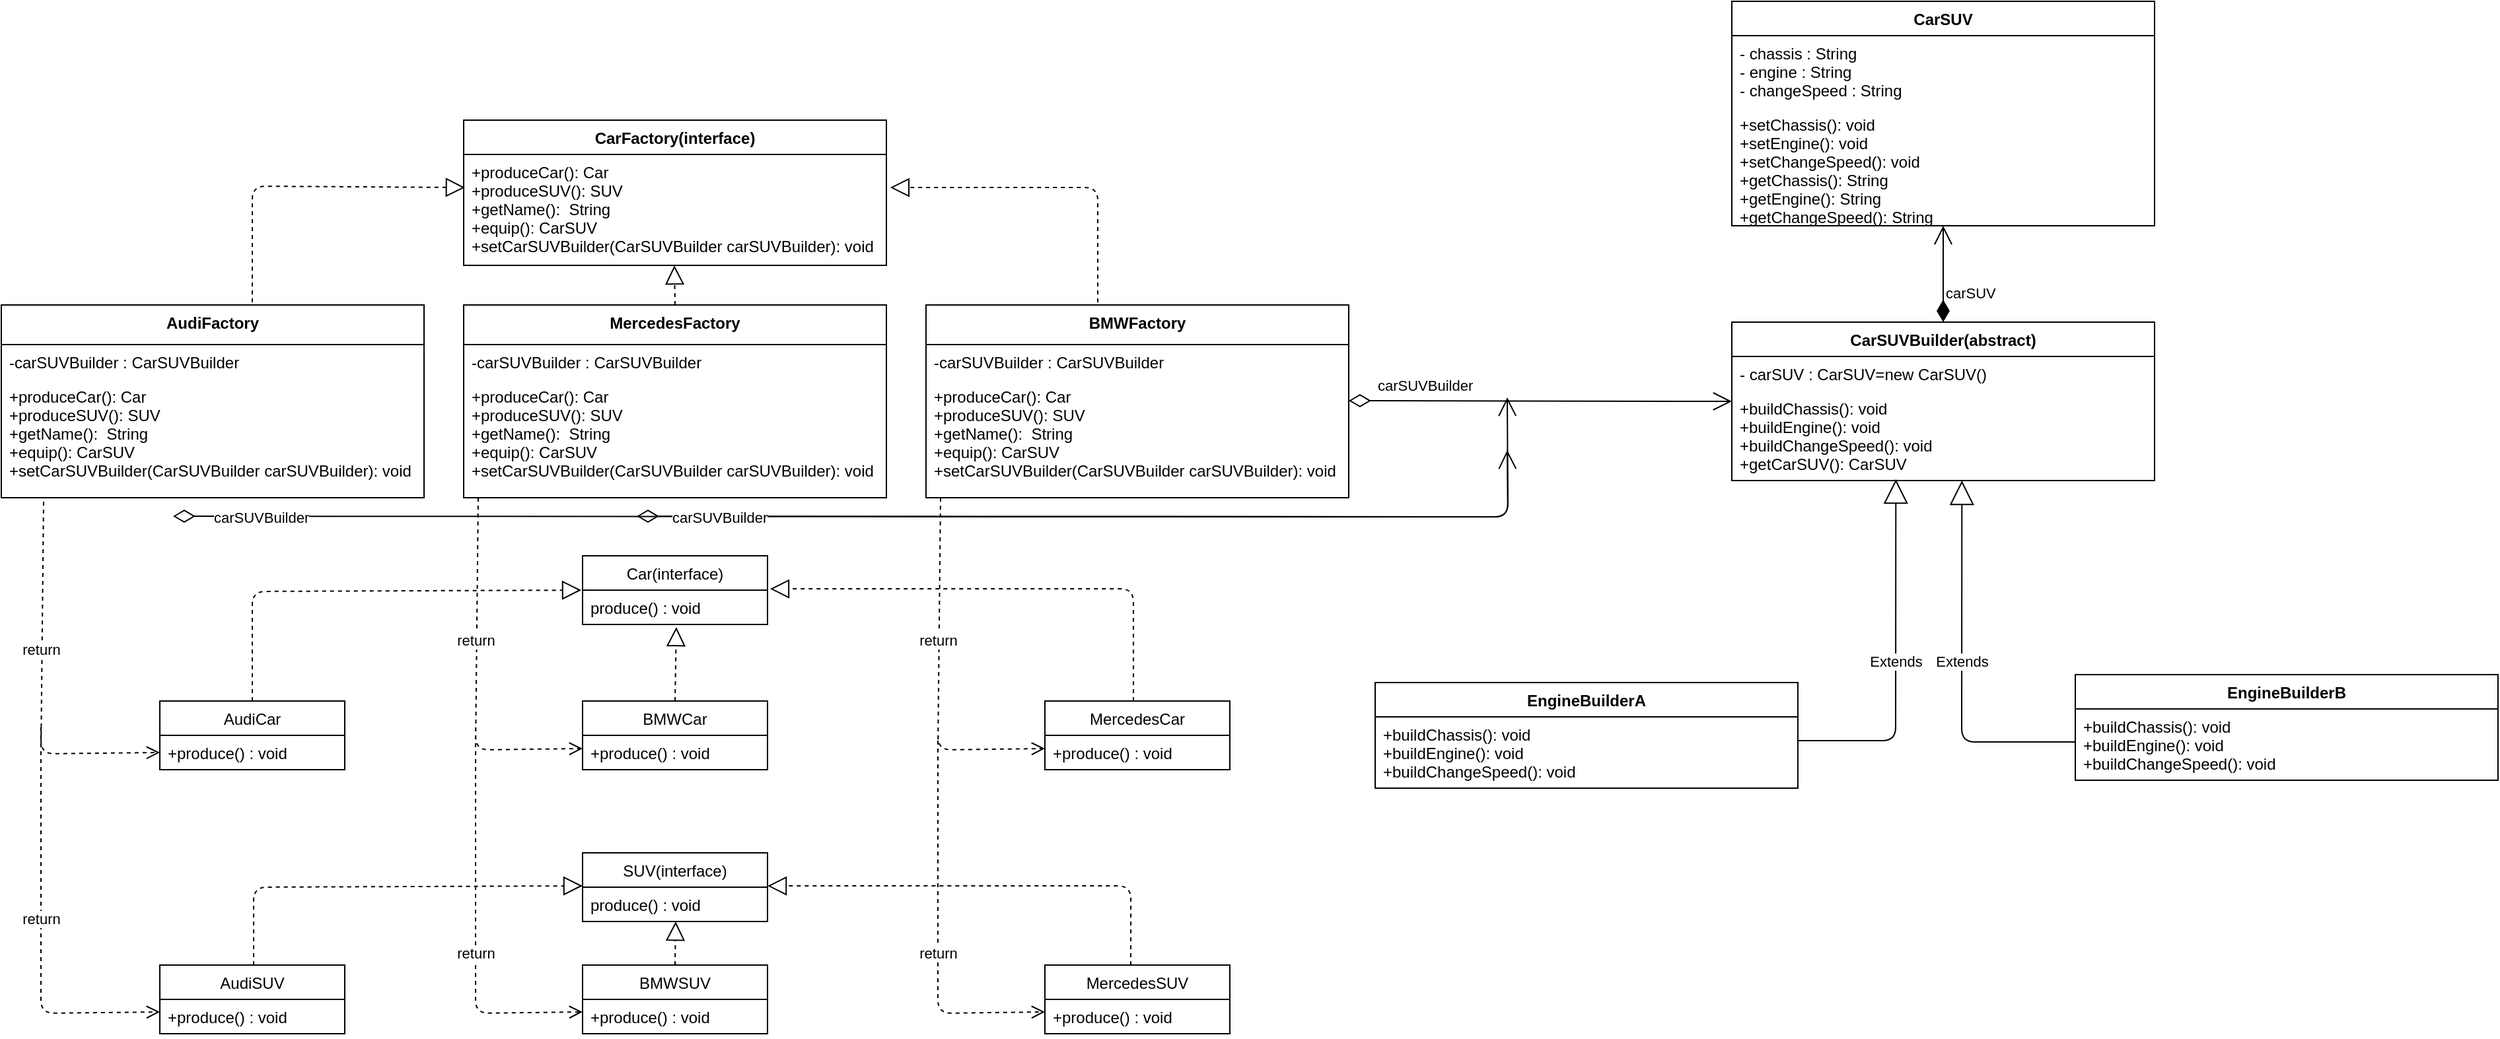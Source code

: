 <mxfile version="14.6.6" type="github">
  <diagram name="Page-1" id="b5b7bab2-c9e2-2cf4-8b2a-24fd1a2a6d21">
    <mxGraphModel dx="1874" dy="1962" grid="1" gridSize="10" guides="1" tooltips="1" connect="1" arrows="1" fold="1" page="1" pageScale="1" pageWidth="827" pageHeight="1169" background="#ffffff" math="0" shadow="0">
      <root>
        <mxCell id="0" />
        <mxCell id="1" parent="0" />
        <mxCell id="C-2h_M_YmA_aKoKcY5in-6" value="CarFactory(interface)" style="swimlane;fontStyle=1;align=center;verticalAlign=top;childLayout=stackLayout;horizontal=1;startSize=26;horizontalStack=0;resizeParent=1;resizeParentMax=0;resizeLast=0;collapsible=1;marginBottom=0;" parent="1" vertex="1">
          <mxGeometry x="360" y="30" width="320" height="110" as="geometry">
            <mxRectangle x="360" y="30" width="150" height="26" as="alternateBounds" />
          </mxGeometry>
        </mxCell>
        <mxCell id="C-2h_M_YmA_aKoKcY5in-7" value="+produceCar(): Car&#xa;+produceSUV(): SUV&#xa;+getName():  String&#xa;+equip(): CarSUV&#xa;+setCarSUVBuilder(CarSUVBuilder carSUVBuilder): void" style="text;strokeColor=none;fillColor=none;align=left;verticalAlign=top;spacingLeft=4;spacingRight=4;overflow=hidden;rotatable=0;points=[[0,0.5],[1,0.5]];portConstraint=eastwest;" parent="C-2h_M_YmA_aKoKcY5in-6" vertex="1">
          <mxGeometry y="26" width="320" height="84" as="geometry" />
        </mxCell>
        <mxCell id="C-2h_M_YmA_aKoKcY5in-10" value="AudiFactory" style="swimlane;fontStyle=1;align=center;verticalAlign=top;childLayout=stackLayout;horizontal=1;startSize=30;horizontalStack=0;resizeParent=1;resizeParentMax=0;resizeLast=0;collapsible=1;marginBottom=0;" parent="1" vertex="1">
          <mxGeometry x="10" y="170" width="320" height="146" as="geometry">
            <mxRectangle x="200" y="20" width="150" height="26" as="alternateBounds" />
          </mxGeometry>
        </mxCell>
        <mxCell id="C-2h_M_YmA_aKoKcY5in-16" value="-carSUVBuilder : CarSUVBuilder" style="text;strokeColor=none;fillColor=none;align=left;verticalAlign=top;spacingLeft=4;spacingRight=4;overflow=hidden;rotatable=0;points=[[0,0.5],[1,0.5]];portConstraint=eastwest;" parent="C-2h_M_YmA_aKoKcY5in-10" vertex="1">
          <mxGeometry y="30" width="320" height="26" as="geometry" />
        </mxCell>
        <mxCell id="C-2h_M_YmA_aKoKcY5in-11" value="+produceCar(): Car&#xa;+produceSUV(): SUV&#xa;+getName():  String&#xa;+equip(): CarSUV&#xa;+setCarSUVBuilder(CarSUVBuilder carSUVBuilder): void" style="text;strokeColor=none;fillColor=none;align=left;verticalAlign=top;spacingLeft=4;spacingRight=4;overflow=hidden;rotatable=0;points=[[0,0.5],[1,0.5]];portConstraint=eastwest;" parent="C-2h_M_YmA_aKoKcY5in-10" vertex="1">
          <mxGeometry y="56" width="320" height="90" as="geometry" />
        </mxCell>
        <mxCell id="C-2h_M_YmA_aKoKcY5in-17" value="MercedesFactory" style="swimlane;fontStyle=1;align=center;verticalAlign=top;childLayout=stackLayout;horizontal=1;startSize=30;horizontalStack=0;resizeParent=1;resizeParentMax=0;resizeLast=0;collapsible=1;marginBottom=0;" parent="1" vertex="1">
          <mxGeometry x="360" y="170" width="320" height="146" as="geometry">
            <mxRectangle x="200" y="20" width="150" height="26" as="alternateBounds" />
          </mxGeometry>
        </mxCell>
        <mxCell id="C-2h_M_YmA_aKoKcY5in-18" value="-carSUVBuilder : CarSUVBuilder" style="text;strokeColor=none;fillColor=none;align=left;verticalAlign=top;spacingLeft=4;spacingRight=4;overflow=hidden;rotatable=0;points=[[0,0.5],[1,0.5]];portConstraint=eastwest;" parent="C-2h_M_YmA_aKoKcY5in-17" vertex="1">
          <mxGeometry y="30" width="320" height="26" as="geometry" />
        </mxCell>
        <mxCell id="C-2h_M_YmA_aKoKcY5in-19" value="+produceCar(): Car&#xa;+produceSUV(): SUV&#xa;+getName():  String&#xa;+equip(): CarSUV&#xa;+setCarSUVBuilder(CarSUVBuilder carSUVBuilder): void" style="text;strokeColor=none;fillColor=none;align=left;verticalAlign=top;spacingLeft=4;spacingRight=4;overflow=hidden;rotatable=0;points=[[0,0.5],[1,0.5]];portConstraint=eastwest;" parent="C-2h_M_YmA_aKoKcY5in-17" vertex="1">
          <mxGeometry y="56" width="320" height="90" as="geometry" />
        </mxCell>
        <mxCell id="C-2h_M_YmA_aKoKcY5in-20" value="BMWFactory" style="swimlane;fontStyle=1;align=center;verticalAlign=top;childLayout=stackLayout;horizontal=1;startSize=30;horizontalStack=0;resizeParent=1;resizeParentMax=0;resizeLast=0;collapsible=1;marginBottom=0;" parent="1" vertex="1">
          <mxGeometry x="710" y="170" width="320" height="146" as="geometry">
            <mxRectangle x="200" y="20" width="150" height="26" as="alternateBounds" />
          </mxGeometry>
        </mxCell>
        <mxCell id="C-2h_M_YmA_aKoKcY5in-21" value="-carSUVBuilder : CarSUVBuilder" style="text;strokeColor=none;fillColor=none;align=left;verticalAlign=top;spacingLeft=4;spacingRight=4;overflow=hidden;rotatable=0;points=[[0,0.5],[1,0.5]];portConstraint=eastwest;" parent="C-2h_M_YmA_aKoKcY5in-20" vertex="1">
          <mxGeometry y="30" width="320" height="26" as="geometry" />
        </mxCell>
        <mxCell id="C-2h_M_YmA_aKoKcY5in-22" value="+produceCar(): Car&#xa;+produceSUV(): SUV&#xa;+getName():  String&#xa;+equip(): CarSUV&#xa;+setCarSUVBuilder(CarSUVBuilder carSUVBuilder): void" style="text;strokeColor=none;fillColor=none;align=left;verticalAlign=top;spacingLeft=4;spacingRight=4;overflow=hidden;rotatable=0;points=[[0,0.5],[1,0.5]];portConstraint=eastwest;" parent="C-2h_M_YmA_aKoKcY5in-20" vertex="1">
          <mxGeometry y="56" width="320" height="90" as="geometry" />
        </mxCell>
        <mxCell id="C-2h_M_YmA_aKoKcY5in-23" value="" style="endArrow=block;dashed=1;endFill=0;endSize=12;html=1;entryX=0.003;entryY=0.298;entryDx=0;entryDy=0;entryPerimeter=0;" parent="1" target="C-2h_M_YmA_aKoKcY5in-7" edge="1">
          <mxGeometry width="160" relative="1" as="geometry">
            <mxPoint x="200" y="168" as="sourcePoint" />
            <mxPoint x="360" y="85" as="targetPoint" />
            <Array as="points">
              <mxPoint x="200" y="80" />
            </Array>
          </mxGeometry>
        </mxCell>
        <mxCell id="C-2h_M_YmA_aKoKcY5in-24" value="" style="endArrow=block;dashed=1;endFill=0;endSize=12;html=1;" parent="1" edge="1">
          <mxGeometry width="160" relative="1" as="geometry">
            <mxPoint x="520" y="170" as="sourcePoint" />
            <mxPoint x="519.5" y="140" as="targetPoint" />
          </mxGeometry>
        </mxCell>
        <mxCell id="C-2h_M_YmA_aKoKcY5in-25" value="" style="endArrow=block;dashed=1;endFill=0;endSize=12;html=1;entryX=1.009;entryY=0.298;entryDx=0;entryDy=0;entryPerimeter=0;" parent="1" target="C-2h_M_YmA_aKoKcY5in-7" edge="1">
          <mxGeometry width="160" relative="1" as="geometry">
            <mxPoint x="840" y="168" as="sourcePoint" />
            <mxPoint x="950" y="80" as="targetPoint" />
            <Array as="points">
              <mxPoint x="840" y="81" />
            </Array>
          </mxGeometry>
        </mxCell>
        <mxCell id="C-2h_M_YmA_aKoKcY5in-27" value="return" style="html=1;verticalAlign=bottom;endArrow=open;dashed=1;endSize=8;exitX=0.1;exitY=1.033;exitDx=0;exitDy=0;exitPerimeter=0;entryX=0;entryY=0.5;entryDx=0;entryDy=0;" parent="1" source="C-2h_M_YmA_aKoKcY5in-11" target="C-2h_M_YmA_aKoKcY5in-29" edge="1">
          <mxGeometry x="-0.139" y="-1" relative="1" as="geometry">
            <mxPoint x="130" y="350" as="sourcePoint" />
            <mxPoint x="128" y="503" as="targetPoint" />
            <Array as="points">
              <mxPoint x="40" y="510" />
            </Array>
            <mxPoint as="offset" />
          </mxGeometry>
        </mxCell>
        <mxCell id="C-2h_M_YmA_aKoKcY5in-28" value="AudiCar" style="swimlane;fontStyle=0;childLayout=stackLayout;horizontal=1;startSize=26;fillColor=none;horizontalStack=0;resizeParent=1;resizeParentMax=0;resizeLast=0;collapsible=1;marginBottom=0;" parent="1" vertex="1">
          <mxGeometry x="130" y="470" width="140" height="52" as="geometry" />
        </mxCell>
        <mxCell id="C-2h_M_YmA_aKoKcY5in-29" value="+produce() : void&#xa;" style="text;strokeColor=none;fillColor=none;align=left;verticalAlign=top;spacingLeft=4;spacingRight=4;overflow=hidden;rotatable=0;points=[[0,0.5],[1,0.5]];portConstraint=eastwest;" parent="C-2h_M_YmA_aKoKcY5in-28" vertex="1">
          <mxGeometry y="26" width="140" height="26" as="geometry" />
        </mxCell>
        <mxCell id="C-2h_M_YmA_aKoKcY5in-32" value="AudiSUV" style="swimlane;fontStyle=0;childLayout=stackLayout;horizontal=1;startSize=26;fillColor=none;horizontalStack=0;resizeParent=1;resizeParentMax=0;resizeLast=0;collapsible=1;marginBottom=0;" parent="1" vertex="1">
          <mxGeometry x="130" y="670" width="140" height="52" as="geometry" />
        </mxCell>
        <mxCell id="C-2h_M_YmA_aKoKcY5in-33" value="+produce() : void&#xa;" style="text;strokeColor=none;fillColor=none;align=left;verticalAlign=top;spacingLeft=4;spacingRight=4;overflow=hidden;rotatable=0;points=[[0,0.5],[1,0.5]];portConstraint=eastwest;" parent="C-2h_M_YmA_aKoKcY5in-32" vertex="1">
          <mxGeometry y="26" width="140" height="26" as="geometry" />
        </mxCell>
        <mxCell id="C-2h_M_YmA_aKoKcY5in-34" value="return" style="html=1;verticalAlign=bottom;endArrow=open;dashed=1;endSize=8;entryX=0;entryY=0.5;entryDx=0;entryDy=0;" parent="1" edge="1">
          <mxGeometry relative="1" as="geometry">
            <mxPoint x="40" y="490" as="sourcePoint" />
            <mxPoint x="130" y="705.52" as="targetPoint" />
            <Array as="points">
              <mxPoint x="40" y="706.52" />
            </Array>
          </mxGeometry>
        </mxCell>
        <mxCell id="C-2h_M_YmA_aKoKcY5in-36" value="Car(interface)" style="swimlane;fontStyle=0;childLayout=stackLayout;horizontal=1;startSize=26;fillColor=none;horizontalStack=0;resizeParent=1;resizeParentMax=0;resizeLast=0;collapsible=1;marginBottom=0;" parent="1" vertex="1">
          <mxGeometry x="450" y="360" width="140" height="52" as="geometry" />
        </mxCell>
        <mxCell id="C-2h_M_YmA_aKoKcY5in-37" value="produce() : void&#xa;" style="text;strokeColor=none;fillColor=none;align=left;verticalAlign=top;spacingLeft=4;spacingRight=4;overflow=hidden;rotatable=0;points=[[0,0.5],[1,0.5]];portConstraint=eastwest;" parent="C-2h_M_YmA_aKoKcY5in-36" vertex="1">
          <mxGeometry y="26" width="140" height="26" as="geometry" />
        </mxCell>
        <mxCell id="C-2h_M_YmA_aKoKcY5in-38" value="SUV(interface)" style="swimlane;fontStyle=0;childLayout=stackLayout;horizontal=1;startSize=26;fillColor=none;horizontalStack=0;resizeParent=1;resizeParentMax=0;resizeLast=0;collapsible=1;marginBottom=0;" parent="1" vertex="1">
          <mxGeometry x="450" y="585" width="140" height="52" as="geometry" />
        </mxCell>
        <mxCell id="C-2h_M_YmA_aKoKcY5in-39" value="produce() : void&#xa;" style="text;strokeColor=none;fillColor=none;align=left;verticalAlign=top;spacingLeft=4;spacingRight=4;overflow=hidden;rotatable=0;points=[[0,0.5],[1,0.5]];portConstraint=eastwest;" parent="C-2h_M_YmA_aKoKcY5in-38" vertex="1">
          <mxGeometry y="26" width="140" height="26" as="geometry" />
        </mxCell>
        <mxCell id="C-2h_M_YmA_aKoKcY5in-41" value="BMWCar" style="swimlane;fontStyle=0;childLayout=stackLayout;horizontal=1;startSize=26;fillColor=none;horizontalStack=0;resizeParent=1;resizeParentMax=0;resizeLast=0;collapsible=1;marginBottom=0;" parent="1" vertex="1">
          <mxGeometry x="450" y="470" width="140" height="52" as="geometry" />
        </mxCell>
        <mxCell id="C-2h_M_YmA_aKoKcY5in-42" value="+produce() : void&#xa;" style="text;strokeColor=none;fillColor=none;align=left;verticalAlign=top;spacingLeft=4;spacingRight=4;overflow=hidden;rotatable=0;points=[[0,0.5],[1,0.5]];portConstraint=eastwest;" parent="C-2h_M_YmA_aKoKcY5in-41" vertex="1">
          <mxGeometry y="26" width="140" height="26" as="geometry" />
        </mxCell>
        <mxCell id="C-2h_M_YmA_aKoKcY5in-43" value="MercedesCar" style="swimlane;fontStyle=0;childLayout=stackLayout;horizontal=1;startSize=26;fillColor=none;horizontalStack=0;resizeParent=1;resizeParentMax=0;resizeLast=0;collapsible=1;marginBottom=0;" parent="1" vertex="1">
          <mxGeometry x="800" y="470" width="140" height="52" as="geometry" />
        </mxCell>
        <mxCell id="C-2h_M_YmA_aKoKcY5in-44" value="+produce() : void&#xa;" style="text;strokeColor=none;fillColor=none;align=left;verticalAlign=top;spacingLeft=4;spacingRight=4;overflow=hidden;rotatable=0;points=[[0,0.5],[1,0.5]];portConstraint=eastwest;" parent="C-2h_M_YmA_aKoKcY5in-43" vertex="1">
          <mxGeometry y="26" width="140" height="26" as="geometry" />
        </mxCell>
        <mxCell id="C-2h_M_YmA_aKoKcY5in-45" value="return" style="html=1;verticalAlign=bottom;endArrow=open;dashed=1;endSize=8;exitX=0.1;exitY=1.033;exitDx=0;exitDy=0;exitPerimeter=0;" parent="1" edge="1">
          <mxGeometry x="-0.139" y="-1" relative="1" as="geometry">
            <mxPoint x="371" y="316" as="sourcePoint" />
            <mxPoint x="450" y="506" as="targetPoint" />
            <Array as="points">
              <mxPoint x="369" y="507.03" />
            </Array>
            <mxPoint as="offset" />
          </mxGeometry>
        </mxCell>
        <mxCell id="C-2h_M_YmA_aKoKcY5in-46" value="return" style="html=1;verticalAlign=bottom;endArrow=open;dashed=1;endSize=8;" parent="1" edge="1">
          <mxGeometry x="0.21" relative="1" as="geometry">
            <mxPoint x="369" y="490" as="sourcePoint" />
            <mxPoint x="450" y="705.49" as="targetPoint" />
            <Array as="points">
              <mxPoint x="369" y="706.52" />
            </Array>
            <mxPoint as="offset" />
          </mxGeometry>
        </mxCell>
        <mxCell id="C-2h_M_YmA_aKoKcY5in-47" value="MercedesSUV" style="swimlane;fontStyle=0;childLayout=stackLayout;horizontal=1;startSize=26;fillColor=none;horizontalStack=0;resizeParent=1;resizeParentMax=0;resizeLast=0;collapsible=1;marginBottom=0;" parent="1" vertex="1">
          <mxGeometry x="800" y="670" width="140" height="52" as="geometry" />
        </mxCell>
        <mxCell id="C-2h_M_YmA_aKoKcY5in-48" value="+produce() : void&#xa;" style="text;strokeColor=none;fillColor=none;align=left;verticalAlign=top;spacingLeft=4;spacingRight=4;overflow=hidden;rotatable=0;points=[[0,0.5],[1,0.5]];portConstraint=eastwest;" parent="C-2h_M_YmA_aKoKcY5in-47" vertex="1">
          <mxGeometry y="26" width="140" height="26" as="geometry" />
        </mxCell>
        <mxCell id="C-2h_M_YmA_aKoKcY5in-49" value="BMWSUV" style="swimlane;fontStyle=0;childLayout=stackLayout;horizontal=1;startSize=26;fillColor=none;horizontalStack=0;resizeParent=1;resizeParentMax=0;resizeLast=0;collapsible=1;marginBottom=0;" parent="1" vertex="1">
          <mxGeometry x="450" y="670" width="140" height="52" as="geometry" />
        </mxCell>
        <mxCell id="C-2h_M_YmA_aKoKcY5in-50" value="+produce() : void&#xa;" style="text;strokeColor=none;fillColor=none;align=left;verticalAlign=top;spacingLeft=4;spacingRight=4;overflow=hidden;rotatable=0;points=[[0,0.5],[1,0.5]];portConstraint=eastwest;" parent="C-2h_M_YmA_aKoKcY5in-49" vertex="1">
          <mxGeometry y="26" width="140" height="26" as="geometry" />
        </mxCell>
        <mxCell id="C-2h_M_YmA_aKoKcY5in-51" value="return" style="html=1;verticalAlign=bottom;endArrow=open;dashed=1;endSize=8;exitX=0.1;exitY=1.033;exitDx=0;exitDy=0;exitPerimeter=0;" parent="1" edge="1">
          <mxGeometry x="-0.139" y="-1" relative="1" as="geometry">
            <mxPoint x="721" y="316" as="sourcePoint" />
            <mxPoint x="800" y="506" as="targetPoint" />
            <Array as="points">
              <mxPoint x="719" y="507.03" />
            </Array>
            <mxPoint as="offset" />
          </mxGeometry>
        </mxCell>
        <mxCell id="C-2h_M_YmA_aKoKcY5in-52" value="return" style="html=1;verticalAlign=bottom;endArrow=open;dashed=1;endSize=8;" parent="1" edge="1">
          <mxGeometry x="0.182" relative="1" as="geometry">
            <mxPoint x="719" y="500" as="sourcePoint" />
            <mxPoint x="800" y="705.49" as="targetPoint" />
            <Array as="points">
              <mxPoint x="719" y="706.52" />
            </Array>
            <mxPoint as="offset" />
          </mxGeometry>
        </mxCell>
        <mxCell id="C-2h_M_YmA_aKoKcY5in-53" value="" style="endArrow=block;dashed=1;endFill=0;endSize=12;html=1;entryX=-0.007;entryY=0;entryDx=0;entryDy=0;entryPerimeter=0;" parent="1" target="C-2h_M_YmA_aKoKcY5in-37" edge="1">
          <mxGeometry width="160" relative="1" as="geometry">
            <mxPoint x="200" y="470" as="sourcePoint" />
            <mxPoint x="360" y="386.5" as="targetPoint" />
            <Array as="points">
              <mxPoint x="200" y="387" />
            </Array>
          </mxGeometry>
        </mxCell>
        <mxCell id="C-2h_M_YmA_aKoKcY5in-54" value="" style="endArrow=block;dashed=1;endFill=0;endSize=12;html=1;entryX=1.014;entryY=-0.038;entryDx=0;entryDy=0;entryPerimeter=0;" parent="1" target="C-2h_M_YmA_aKoKcY5in-37" edge="1">
          <mxGeometry width="160" relative="1" as="geometry">
            <mxPoint x="867" y="470" as="sourcePoint" />
            <mxPoint x="710.0" y="393.032" as="targetPoint" />
            <Array as="points">
              <mxPoint x="867" y="385" />
            </Array>
          </mxGeometry>
        </mxCell>
        <mxCell id="C-2h_M_YmA_aKoKcY5in-55" value="" style="endArrow=block;dashed=1;endFill=0;endSize=12;html=1;exitX=0.5;exitY=0;exitDx=0;exitDy=0;entryX=0.507;entryY=1.077;entryDx=0;entryDy=0;entryPerimeter=0;" parent="1" source="C-2h_M_YmA_aKoKcY5in-41" target="C-2h_M_YmA_aKoKcY5in-37" edge="1">
          <mxGeometry width="160" relative="1" as="geometry">
            <mxPoint x="510.5" y="450" as="sourcePoint" />
            <mxPoint x="510" y="420" as="targetPoint" />
            <Array as="points" />
          </mxGeometry>
        </mxCell>
        <mxCell id="C-2h_M_YmA_aKoKcY5in-56" value="" style="endArrow=block;dashed=1;endFill=0;endSize=12;html=1;entryX=-0.007;entryY=0;entryDx=0;entryDy=0;entryPerimeter=0;" parent="1" edge="1">
          <mxGeometry width="160" relative="1" as="geometry">
            <mxPoint x="201" y="670" as="sourcePoint" />
            <mxPoint x="450" y="610" as="targetPoint" />
            <Array as="points">
              <mxPoint x="200.98" y="611" />
            </Array>
          </mxGeometry>
        </mxCell>
        <mxCell id="C-2h_M_YmA_aKoKcY5in-57" value="" style="endArrow=block;dashed=1;endFill=0;endSize=12;html=1;entryX=1.014;entryY=-0.038;entryDx=0;entryDy=0;entryPerimeter=0;" parent="1" edge="1">
          <mxGeometry width="160" relative="1" as="geometry">
            <mxPoint x="865" y="670" as="sourcePoint" />
            <mxPoint x="590" y="610.012" as="targetPoint" />
            <Array as="points">
              <mxPoint x="865.04" y="610" />
            </Array>
          </mxGeometry>
        </mxCell>
        <mxCell id="C-2h_M_YmA_aKoKcY5in-58" value="" style="endArrow=block;dashed=1;endFill=0;endSize=12;html=1;entryX=0.507;entryY=1.077;entryDx=0;entryDy=0;entryPerimeter=0;" parent="1" edge="1">
          <mxGeometry width="160" relative="1" as="geometry">
            <mxPoint x="520" y="670" as="sourcePoint" />
            <mxPoint x="520.48" y="637.002" as="targetPoint" />
            <Array as="points" />
          </mxGeometry>
        </mxCell>
        <mxCell id="C-2h_M_YmA_aKoKcY5in-63" value="CarSUVBuilder(abstract)" style="swimlane;fontStyle=1;align=center;verticalAlign=top;childLayout=stackLayout;horizontal=1;startSize=26;horizontalStack=0;resizeParent=1;resizeParentMax=0;resizeLast=0;collapsible=1;marginBottom=0;" parent="1" vertex="1">
          <mxGeometry x="1320" y="183" width="320" height="120" as="geometry">
            <mxRectangle x="360" y="30" width="150" height="26" as="alternateBounds" />
          </mxGeometry>
        </mxCell>
        <mxCell id="C-2h_M_YmA_aKoKcY5in-65" value="- carSUV : CarSUV=new CarSUV()" style="text;strokeColor=none;fillColor=none;align=left;verticalAlign=top;spacingLeft=4;spacingRight=4;overflow=hidden;rotatable=0;points=[[0,0.5],[1,0.5]];portConstraint=eastwest;" parent="C-2h_M_YmA_aKoKcY5in-63" vertex="1">
          <mxGeometry y="26" width="320" height="26" as="geometry" />
        </mxCell>
        <mxCell id="C-2h_M_YmA_aKoKcY5in-64" value="+buildChassis(): void&#xa;+buildEngine(): void&#xa;+buildChangeSpeed(): void&#xa;+getCarSUV(): CarSUV" style="text;strokeColor=none;fillColor=none;align=left;verticalAlign=top;spacingLeft=4;spacingRight=4;overflow=hidden;rotatable=0;points=[[0,0.5],[1,0.5]];portConstraint=eastwest;" parent="C-2h_M_YmA_aKoKcY5in-63" vertex="1">
          <mxGeometry y="52" width="320" height="68" as="geometry" />
        </mxCell>
        <mxCell id="C-2h_M_YmA_aKoKcY5in-66" value="EngineBuilderA" style="swimlane;fontStyle=1;align=center;verticalAlign=top;childLayout=stackLayout;horizontal=1;startSize=26;horizontalStack=0;resizeParent=1;resizeParentMax=0;resizeLast=0;collapsible=1;marginBottom=0;" parent="1" vertex="1">
          <mxGeometry x="1050" y="456" width="320" height="80" as="geometry">
            <mxRectangle x="360" y="30" width="150" height="26" as="alternateBounds" />
          </mxGeometry>
        </mxCell>
        <mxCell id="C-2h_M_YmA_aKoKcY5in-68" value="+buildChassis(): void&#xa;+buildEngine(): void&#xa;+buildChangeSpeed(): void" style="text;strokeColor=none;fillColor=none;align=left;verticalAlign=top;spacingLeft=4;spacingRight=4;overflow=hidden;rotatable=0;points=[[0,0.5],[1,0.5]];portConstraint=eastwest;" parent="C-2h_M_YmA_aKoKcY5in-66" vertex="1">
          <mxGeometry y="26" width="320" height="54" as="geometry" />
        </mxCell>
        <mxCell id="C-2h_M_YmA_aKoKcY5in-72" value="EngineBuilderB" style="swimlane;fontStyle=1;align=center;verticalAlign=top;childLayout=stackLayout;horizontal=1;startSize=26;horizontalStack=0;resizeParent=1;resizeParentMax=0;resizeLast=0;collapsible=1;marginBottom=0;" parent="1" vertex="1">
          <mxGeometry x="1580" y="450" width="320" height="80" as="geometry">
            <mxRectangle x="360" y="30" width="150" height="26" as="alternateBounds" />
          </mxGeometry>
        </mxCell>
        <mxCell id="C-2h_M_YmA_aKoKcY5in-73" value="+buildChassis(): void&#xa;+buildEngine(): void&#xa;+buildChangeSpeed(): void" style="text;strokeColor=none;fillColor=none;align=left;verticalAlign=top;spacingLeft=4;spacingRight=4;overflow=hidden;rotatable=0;points=[[0,0.5],[1,0.5]];portConstraint=eastwest;" parent="C-2h_M_YmA_aKoKcY5in-72" vertex="1">
          <mxGeometry y="26" width="320" height="54" as="geometry" />
        </mxCell>
        <mxCell id="C-2h_M_YmA_aKoKcY5in-74" value="carSUVBuilder" style="endArrow=open;html=1;endSize=12;startArrow=diamondThin;startSize=14;startFill=0;edgeStyle=orthogonalEdgeStyle;align=left;verticalAlign=bottom;entryX=0;entryY=0.118;entryDx=0;entryDy=0;entryPerimeter=0;" parent="1" target="C-2h_M_YmA_aKoKcY5in-64" edge="1">
          <mxGeometry x="-0.862" y="3" relative="1" as="geometry">
            <mxPoint x="1030" y="242.5" as="sourcePoint" />
            <mxPoint x="1190" y="242.5" as="targetPoint" />
            <mxPoint as="offset" />
          </mxGeometry>
        </mxCell>
        <mxCell id="C-2h_M_YmA_aKoKcY5in-79" value="carSUVBuilder" style="endArrow=open;html=1;endSize=12;startArrow=diamondThin;startSize=14;startFill=0;edgeStyle=orthogonalEdgeStyle;align=left;verticalAlign=bottom;" parent="1" edge="1">
          <mxGeometry x="-0.946" y="-10" relative="1" as="geometry">
            <mxPoint x="140" y="330" as="sourcePoint" />
            <mxPoint x="1150" y="240" as="targetPoint" />
            <mxPoint as="offset" />
          </mxGeometry>
        </mxCell>
        <mxCell id="C-2h_M_YmA_aKoKcY5in-80" value="carSUVBuilder" style="endArrow=open;html=1;endSize=12;startArrow=diamondThin;startSize=14;startFill=0;edgeStyle=orthogonalEdgeStyle;align=left;verticalAlign=bottom;" parent="1" edge="1">
          <mxGeometry x="-0.928" y="-10" relative="1" as="geometry">
            <mxPoint x="491" y="330" as="sourcePoint" />
            <mxPoint x="1150" y="280" as="targetPoint" />
            <mxPoint as="offset" />
          </mxGeometry>
        </mxCell>
        <mxCell id="C-2h_M_YmA_aKoKcY5in-81" value="Extends" style="endArrow=block;endSize=16;endFill=0;html=1;entryX=0.388;entryY=0.985;entryDx=0;entryDy=0;entryPerimeter=0;exitX=1;exitY=0.333;exitDx=0;exitDy=0;exitPerimeter=0;" parent="1" source="C-2h_M_YmA_aKoKcY5in-68" target="C-2h_M_YmA_aKoKcY5in-64" edge="1">
          <mxGeometry x="-0.015" width="160" relative="1" as="geometry">
            <mxPoint x="1450" y="490" as="sourcePoint" />
            <mxPoint x="1440" y="320" as="targetPoint" />
            <Array as="points">
              <mxPoint x="1444" y="500" />
            </Array>
            <mxPoint as="offset" />
          </mxGeometry>
        </mxCell>
        <mxCell id="C-2h_M_YmA_aKoKcY5in-82" value="Extends" style="endArrow=block;endSize=16;endFill=0;html=1;entryX=0.388;entryY=0.985;entryDx=0;entryDy=0;entryPerimeter=0;" parent="1" edge="1">
          <mxGeometry x="0.035" width="160" relative="1" as="geometry">
            <mxPoint x="1580" y="501" as="sourcePoint" />
            <mxPoint x="1494.16" y="303" as="targetPoint" />
            <Array as="points">
              <mxPoint x="1494" y="501.02" />
            </Array>
            <mxPoint as="offset" />
          </mxGeometry>
        </mxCell>
        <mxCell id="C-2h_M_YmA_aKoKcY5in-87" value="CarSUV" style="swimlane;fontStyle=1;align=center;verticalAlign=top;childLayout=stackLayout;horizontal=1;startSize=26;horizontalStack=0;resizeParent=1;resizeParentMax=0;resizeLast=0;collapsible=1;marginBottom=0;" parent="1" vertex="1">
          <mxGeometry x="1320" y="-60" width="320" height="170" as="geometry">
            <mxRectangle x="360" y="30" width="150" height="26" as="alternateBounds" />
          </mxGeometry>
        </mxCell>
        <mxCell id="C-2h_M_YmA_aKoKcY5in-88" value="- chassis : String&#xa;- engine : String&#xa;- changeSpeed : String" style="text;strokeColor=none;fillColor=none;align=left;verticalAlign=top;spacingLeft=4;spacingRight=4;overflow=hidden;rotatable=0;points=[[0,0.5],[1,0.5]];portConstraint=eastwest;" parent="C-2h_M_YmA_aKoKcY5in-87" vertex="1">
          <mxGeometry y="26" width="320" height="54" as="geometry" />
        </mxCell>
        <mxCell id="C-2h_M_YmA_aKoKcY5in-89" value="+setChassis(): void&#xa;+setEngine(): void&#xa;+setChangeSpeed(): void&#xa;+getChassis(): String&#xa;+getEngine(): String&#xa;+getChangeSpeed(): String&#xa;" style="text;strokeColor=none;fillColor=none;align=left;verticalAlign=top;spacingLeft=4;spacingRight=4;overflow=hidden;rotatable=0;points=[[0,0.5],[1,0.5]];portConstraint=eastwest;" parent="C-2h_M_YmA_aKoKcY5in-87" vertex="1">
          <mxGeometry y="80" width="320" height="90" as="geometry" />
        </mxCell>
        <mxCell id="C-2h_M_YmA_aKoKcY5in-90" value="carSUV" style="endArrow=open;html=1;endSize=12;startArrow=diamondThin;startSize=14;startFill=1;edgeStyle=orthogonalEdgeStyle;align=left;verticalAlign=bottom;entryX=0.5;entryY=1;entryDx=0;entryDy=0;entryPerimeter=0;" parent="1" source="C-2h_M_YmA_aKoKcY5in-63" target="C-2h_M_YmA_aKoKcY5in-89" edge="1">
          <mxGeometry x="-0.644" relative="1" as="geometry">
            <mxPoint x="1420" y="160" as="sourcePoint" />
            <mxPoint x="1500" y="120" as="targetPoint" />
            <mxPoint as="offset" />
          </mxGeometry>
        </mxCell>
      </root>
    </mxGraphModel>
  </diagram>
</mxfile>
